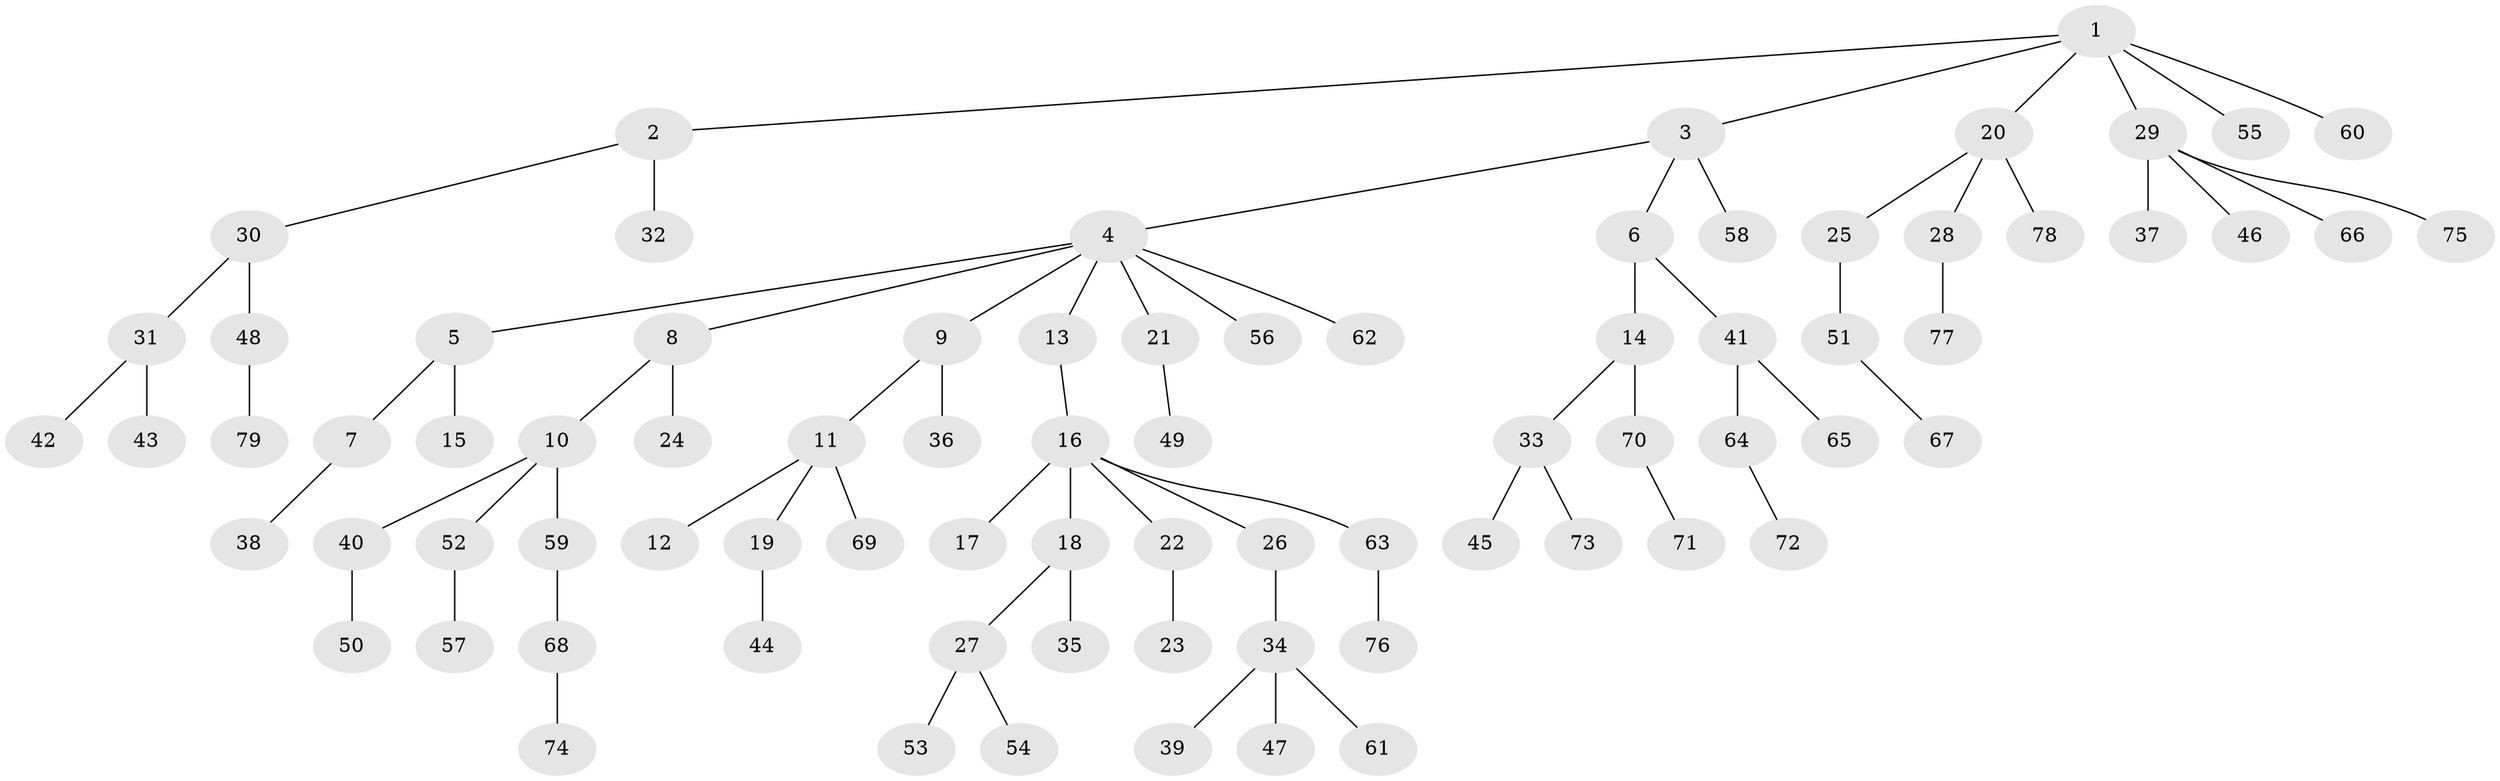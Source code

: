 // coarse degree distribution, {1: 0.7948717948717948, 2: 0.15384615384615385, 29: 0.02564102564102564, 4: 0.02564102564102564}
// Generated by graph-tools (version 1.1) at 2025/56/03/04/25 21:56:33]
// undirected, 79 vertices, 78 edges
graph export_dot {
graph [start="1"]
  node [color=gray90,style=filled];
  1;
  2;
  3;
  4;
  5;
  6;
  7;
  8;
  9;
  10;
  11;
  12;
  13;
  14;
  15;
  16;
  17;
  18;
  19;
  20;
  21;
  22;
  23;
  24;
  25;
  26;
  27;
  28;
  29;
  30;
  31;
  32;
  33;
  34;
  35;
  36;
  37;
  38;
  39;
  40;
  41;
  42;
  43;
  44;
  45;
  46;
  47;
  48;
  49;
  50;
  51;
  52;
  53;
  54;
  55;
  56;
  57;
  58;
  59;
  60;
  61;
  62;
  63;
  64;
  65;
  66;
  67;
  68;
  69;
  70;
  71;
  72;
  73;
  74;
  75;
  76;
  77;
  78;
  79;
  1 -- 2;
  1 -- 3;
  1 -- 20;
  1 -- 29;
  1 -- 55;
  1 -- 60;
  2 -- 30;
  2 -- 32;
  3 -- 4;
  3 -- 6;
  3 -- 58;
  4 -- 5;
  4 -- 8;
  4 -- 9;
  4 -- 13;
  4 -- 21;
  4 -- 56;
  4 -- 62;
  5 -- 7;
  5 -- 15;
  6 -- 14;
  6 -- 41;
  7 -- 38;
  8 -- 10;
  8 -- 24;
  9 -- 11;
  9 -- 36;
  10 -- 40;
  10 -- 52;
  10 -- 59;
  11 -- 12;
  11 -- 19;
  11 -- 69;
  13 -- 16;
  14 -- 33;
  14 -- 70;
  16 -- 17;
  16 -- 18;
  16 -- 22;
  16 -- 26;
  16 -- 63;
  18 -- 27;
  18 -- 35;
  19 -- 44;
  20 -- 25;
  20 -- 28;
  20 -- 78;
  21 -- 49;
  22 -- 23;
  25 -- 51;
  26 -- 34;
  27 -- 53;
  27 -- 54;
  28 -- 77;
  29 -- 37;
  29 -- 46;
  29 -- 66;
  29 -- 75;
  30 -- 31;
  30 -- 48;
  31 -- 42;
  31 -- 43;
  33 -- 45;
  33 -- 73;
  34 -- 39;
  34 -- 47;
  34 -- 61;
  40 -- 50;
  41 -- 64;
  41 -- 65;
  48 -- 79;
  51 -- 67;
  52 -- 57;
  59 -- 68;
  63 -- 76;
  64 -- 72;
  68 -- 74;
  70 -- 71;
}
